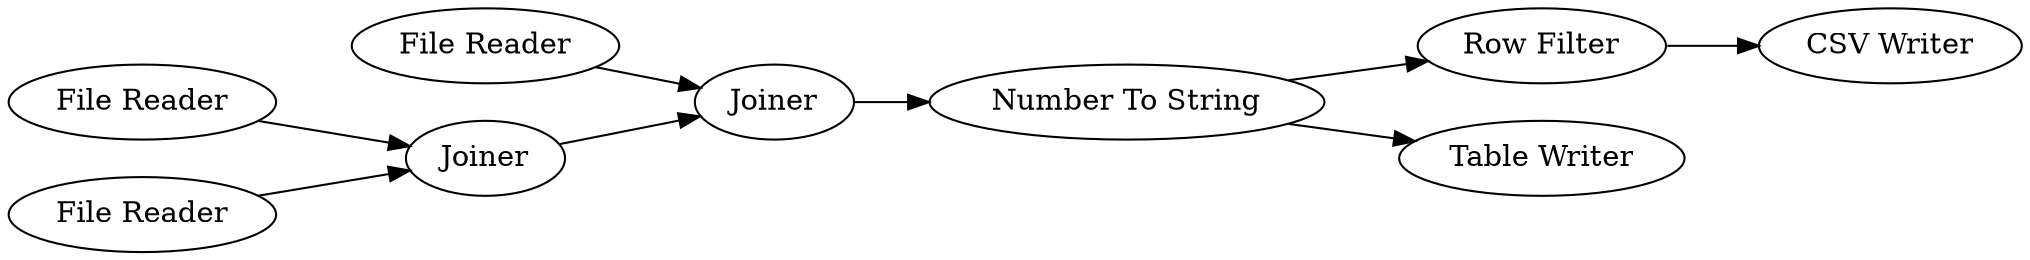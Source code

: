 digraph {
	13 -> 6
	2 -> 13
	15 -> 16
	1 -> 6
	14 -> 15
	4 -> 13
	6 -> 14
	14 -> 7
	16 [label="CSV Writer"]
	13 [label=Joiner]
	1 [label="File Reader"]
	7 [label="Table Writer"]
	4 [label="File Reader"]
	6 [label=Joiner]
	15 [label="Row Filter"]
	14 [label="Number To String"]
	2 [label="File Reader"]
	rankdir=LR
}
